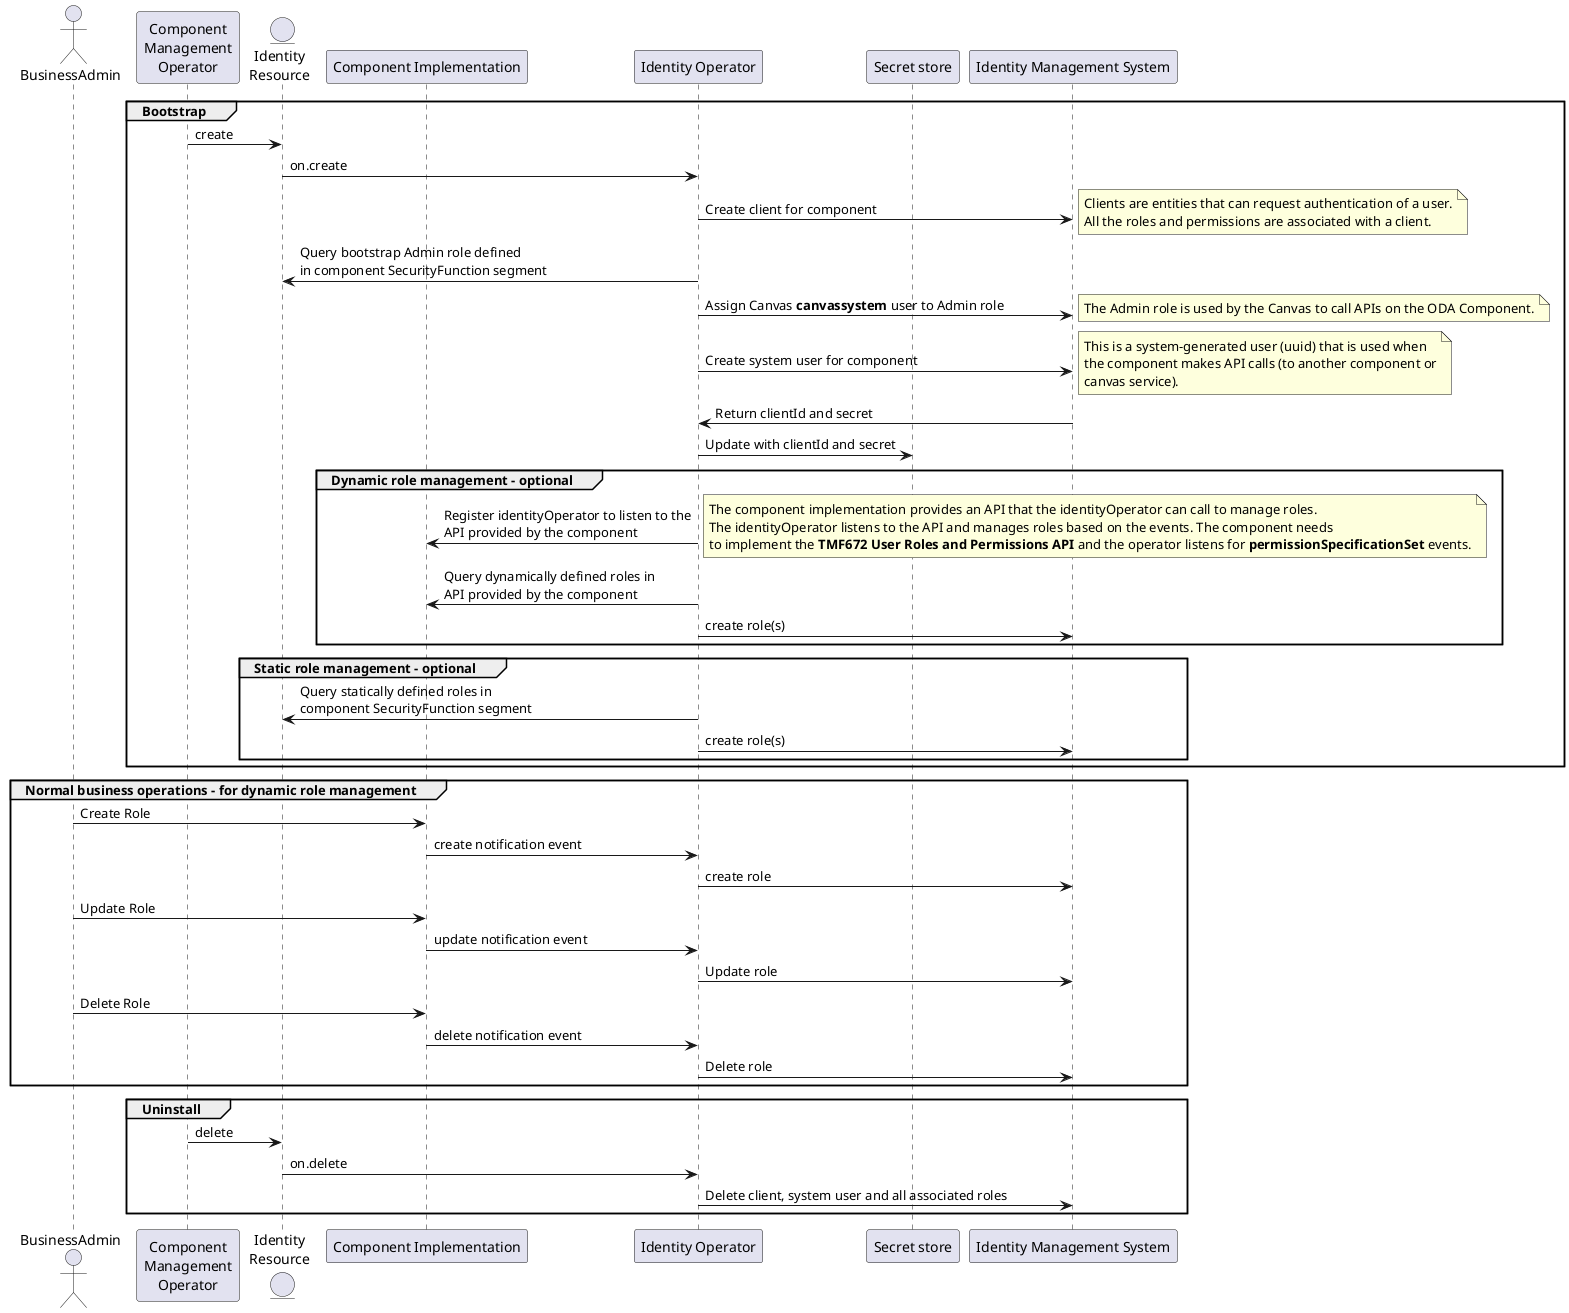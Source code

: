 @startuml

actor BusinessAdmin
participant "Component\nManagement\nOperator" as ComponentOperator
entity "Identity\nResource" as IdentityResource
participant "Component Implementation" as ComponentImplementation
participant "Identity Operator" as identityOperator
participant "Secret store" as SecretStore
participant "Identity Management System" as IDM

group Bootstrap
IdentityResource <- ComponentOperator : create

IdentityResource -> identityOperator: on.create 
identityOperator -> IDM: Create client for component
note right
    Clients are entities that can request authentication of a user.
    All the roles and permissions are associated with a client.
end note

identityOperator -> IdentityResource : Query bootstrap Admin role defined\nin component SecurityFunction segment
identityOperator -> IDM: Assign Canvas **canvassystem** user to Admin role
note right
    The Admin role is used by the Canvas to call APIs on the ODA Component.
end note

identityOperator -> IDM: Create system user for component
note right
    This is a system-generated user (uuid) that is used when
    the component makes API calls (to another component or
    canvas service).
end note
identityOperator <- IDM: Return clientId and secret
identityOperator -> SecretStore: Update with clientId and secret

group Dynamic role management - optional
    identityOperator -> ComponentImplementation: Register identityOperator to listen to the\nAPI provided by the component
    note right
        The component implementation provides an API that the identityOperator can call to manage roles.
        The identityOperator listens to the API and manages roles based on the events. The component needs
        to implement the **TMF672 User Roles and Permissions API** and the operator listens for **permissionSpecificationSet** events.
    end note
    identityOperator -> ComponentImplementation: Query dynamically defined roles in\nAPI provided by the component
    identityOperator -> IDM: create role(s)
end 
group Static role management - optional
    identityOperator -> IdentityResource: Query statically defined roles in\ncomponent SecurityFunction segment
    identityOperator -> IDM: create role(s)
end 

end 
group Normal business operations - for dynamic role management
    BusinessAdmin -> ComponentImplementation: Create Role
    ComponentImplementation-> identityOperator: create notification event
    identityOperator -> IDM: create role
    BusinessAdmin -> ComponentImplementation: Update Role
    ComponentImplementation-> identityOperator: update notification event
    identityOperator -> IDM: Update role
    BusinessAdmin -> ComponentImplementation: Delete Role
    ComponentImplementation-> identityOperator: delete notification event
    identityOperator -> IDM: Delete role
end

group Uninstall
    ComponentOperator -> IdentityResource  : delete
    IdentityResource -> identityOperator: on.delete 
    identityOperator -> IDM: Delete client, system user and all associated roles  
end

@enduml
